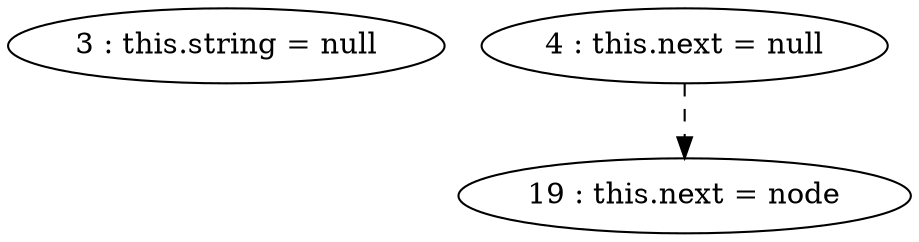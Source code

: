digraph G {
"3 : this.string = null"
"4 : this.next = null"
"4 : this.next = null" -> "19 : this.next = node" [style=dashed]
"19 : this.next = node"
}